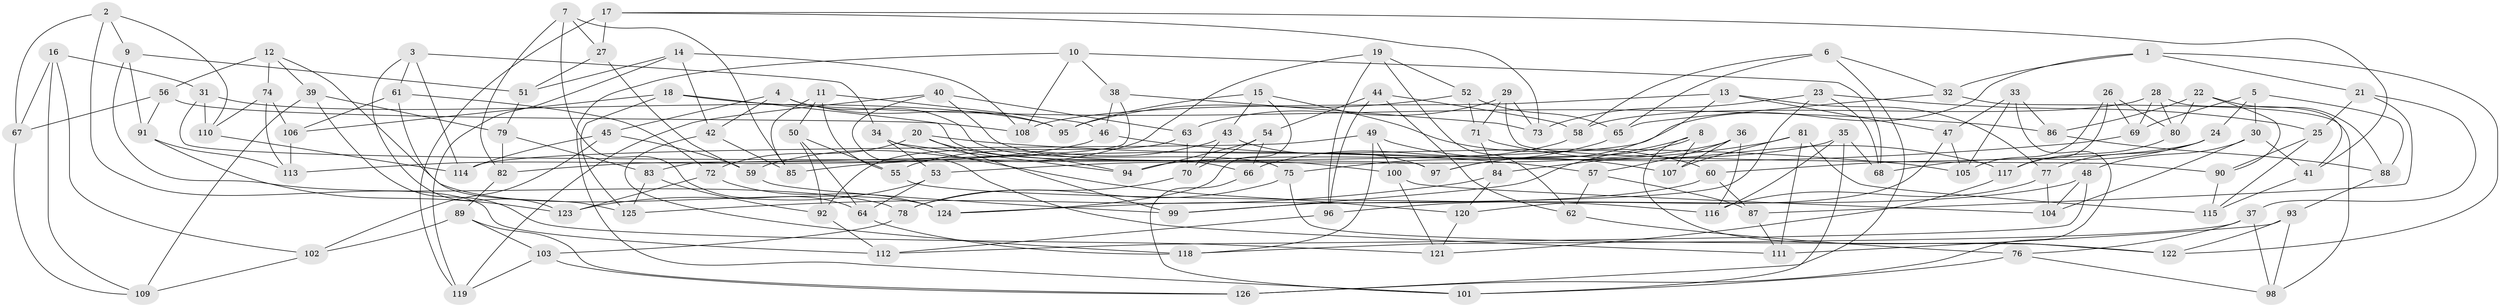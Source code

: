 // Generated by graph-tools (version 1.1) at 2025/58/03/09/25 04:58:43]
// undirected, 126 vertices, 252 edges
graph export_dot {
graph [start="1"]
  node [color=gray90,style=filled];
  1;
  2;
  3;
  4;
  5;
  6;
  7;
  8;
  9;
  10;
  11;
  12;
  13;
  14;
  15;
  16;
  17;
  18;
  19;
  20;
  21;
  22;
  23;
  24;
  25;
  26;
  27;
  28;
  29;
  30;
  31;
  32;
  33;
  34;
  35;
  36;
  37;
  38;
  39;
  40;
  41;
  42;
  43;
  44;
  45;
  46;
  47;
  48;
  49;
  50;
  51;
  52;
  53;
  54;
  55;
  56;
  57;
  58;
  59;
  60;
  61;
  62;
  63;
  64;
  65;
  66;
  67;
  68;
  69;
  70;
  71;
  72;
  73;
  74;
  75;
  76;
  77;
  78;
  79;
  80;
  81;
  82;
  83;
  84;
  85;
  86;
  87;
  88;
  89;
  90;
  91;
  92;
  93;
  94;
  95;
  96;
  97;
  98;
  99;
  100;
  101;
  102;
  103;
  104;
  105;
  106;
  107;
  108;
  109;
  110;
  111;
  112;
  113;
  114;
  115;
  116;
  117;
  118;
  119;
  120;
  121;
  122;
  123;
  124;
  125;
  126;
  1 -- 21;
  1 -- 32;
  1 -- 122;
  1 -- 82;
  2 -- 112;
  2 -- 67;
  2 -- 110;
  2 -- 9;
  3 -- 61;
  3 -- 34;
  3 -- 123;
  3 -- 114;
  4 -- 42;
  4 -- 45;
  4 -- 95;
  4 -- 75;
  5 -- 69;
  5 -- 88;
  5 -- 30;
  5 -- 24;
  6 -- 58;
  6 -- 65;
  6 -- 126;
  6 -- 32;
  7 -- 82;
  7 -- 85;
  7 -- 64;
  7 -- 27;
  8 -- 97;
  8 -- 99;
  8 -- 107;
  8 -- 122;
  9 -- 91;
  9 -- 51;
  9 -- 78;
  10 -- 108;
  10 -- 101;
  10 -- 38;
  10 -- 68;
  11 -- 55;
  11 -- 46;
  11 -- 85;
  11 -- 50;
  12 -- 74;
  12 -- 39;
  12 -- 124;
  12 -- 56;
  13 -- 97;
  13 -- 108;
  13 -- 47;
  13 -- 77;
  14 -- 119;
  14 -- 42;
  14 -- 108;
  14 -- 51;
  15 -- 124;
  15 -- 43;
  15 -- 95;
  15 -- 60;
  16 -- 109;
  16 -- 102;
  16 -- 31;
  16 -- 67;
  17 -- 41;
  17 -- 119;
  17 -- 27;
  17 -- 73;
  18 -- 86;
  18 -- 66;
  18 -- 106;
  18 -- 125;
  19 -- 62;
  19 -- 96;
  19 -- 52;
  19 -- 59;
  20 -- 105;
  20 -- 99;
  20 -- 94;
  20 -- 72;
  21 -- 37;
  21 -- 25;
  21 -- 87;
  22 -- 90;
  22 -- 86;
  22 -- 80;
  22 -- 88;
  23 -- 73;
  23 -- 68;
  23 -- 99;
  23 -- 25;
  24 -- 60;
  24 -- 68;
  24 -- 77;
  25 -- 115;
  25 -- 90;
  26 -- 69;
  26 -- 105;
  26 -- 117;
  26 -- 80;
  27 -- 59;
  27 -- 51;
  28 -- 80;
  28 -- 41;
  28 -- 58;
  28 -- 69;
  29 -- 71;
  29 -- 90;
  29 -- 73;
  29 -- 63;
  30 -- 104;
  30 -- 48;
  30 -- 41;
  31 -- 97;
  31 -- 95;
  31 -- 110;
  32 -- 65;
  32 -- 98;
  33 -- 105;
  33 -- 47;
  33 -- 86;
  33 -- 126;
  34 -- 94;
  34 -- 120;
  34 -- 53;
  35 -- 94;
  35 -- 116;
  35 -- 68;
  35 -- 101;
  36 -- 53;
  36 -- 57;
  36 -- 116;
  36 -- 107;
  37 -- 118;
  37 -- 76;
  37 -- 98;
  38 -- 46;
  38 -- 83;
  38 -- 73;
  39 -- 109;
  39 -- 121;
  39 -- 79;
  40 -- 63;
  40 -- 119;
  40 -- 100;
  40 -- 111;
  41 -- 115;
  42 -- 118;
  42 -- 85;
  43 -- 55;
  43 -- 70;
  43 -- 97;
  44 -- 96;
  44 -- 54;
  44 -- 58;
  44 -- 62;
  45 -- 114;
  45 -- 59;
  45 -- 102;
  46 -- 113;
  46 -- 57;
  47 -- 105;
  47 -- 120;
  48 -- 96;
  48 -- 104;
  48 -- 112;
  49 -- 107;
  49 -- 118;
  49 -- 100;
  49 -- 114;
  50 -- 55;
  50 -- 92;
  50 -- 64;
  51 -- 79;
  52 -- 71;
  52 -- 95;
  52 -- 65;
  53 -- 123;
  53 -- 64;
  54 -- 70;
  54 -- 94;
  54 -- 66;
  55 -- 116;
  56 -- 91;
  56 -- 108;
  56 -- 67;
  57 -- 87;
  57 -- 62;
  58 -- 66;
  59 -- 99;
  60 -- 87;
  60 -- 124;
  61 -- 72;
  61 -- 125;
  61 -- 106;
  62 -- 76;
  63 -- 70;
  63 -- 92;
  64 -- 118;
  65 -- 75;
  66 -- 101;
  67 -- 109;
  69 -- 85;
  70 -- 78;
  71 -- 117;
  71 -- 84;
  72 -- 123;
  72 -- 124;
  74 -- 106;
  74 -- 113;
  74 -- 110;
  75 -- 122;
  75 -- 78;
  76 -- 101;
  76 -- 98;
  77 -- 104;
  77 -- 116;
  78 -- 103;
  79 -- 83;
  79 -- 82;
  80 -- 117;
  81 -- 111;
  81 -- 107;
  81 -- 115;
  81 -- 84;
  82 -- 89;
  83 -- 92;
  83 -- 125;
  84 -- 125;
  84 -- 120;
  86 -- 88;
  87 -- 111;
  88 -- 93;
  89 -- 102;
  89 -- 126;
  89 -- 103;
  90 -- 115;
  91 -- 123;
  91 -- 113;
  92 -- 112;
  93 -- 98;
  93 -- 111;
  93 -- 122;
  96 -- 112;
  100 -- 104;
  100 -- 121;
  102 -- 109;
  103 -- 119;
  103 -- 126;
  106 -- 113;
  110 -- 114;
  117 -- 121;
  120 -- 121;
}
